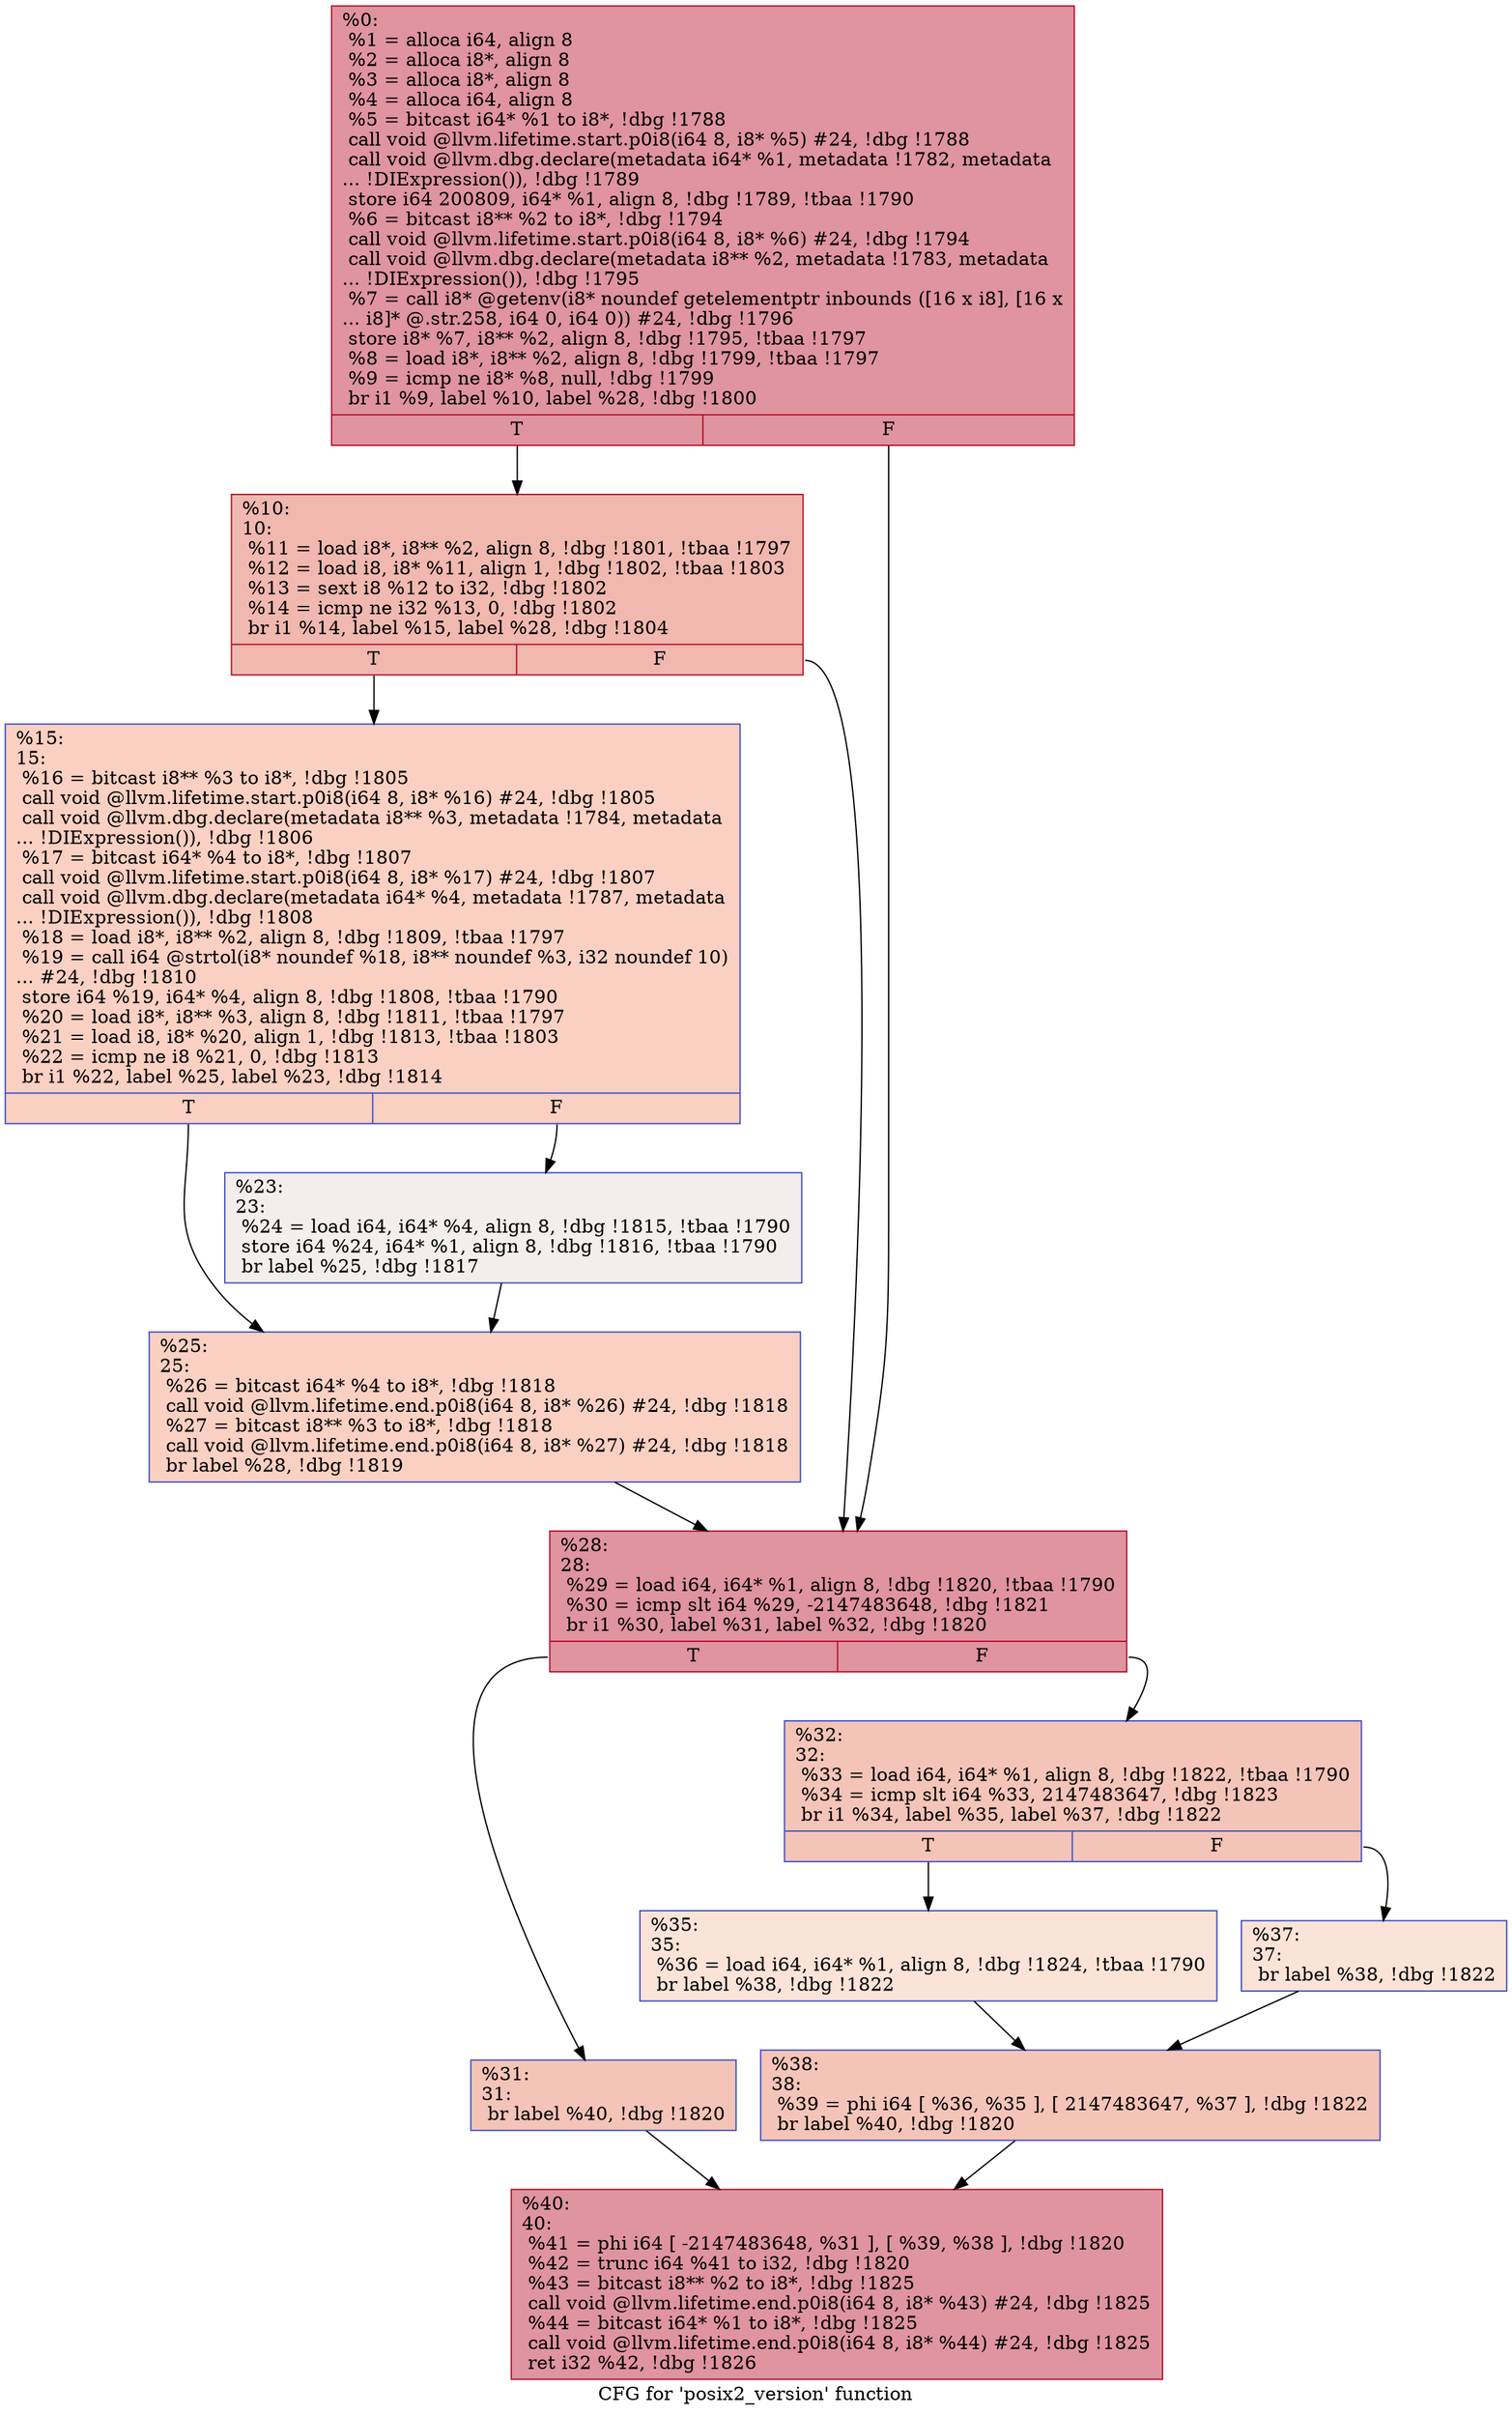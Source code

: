 digraph "CFG for 'posix2_version' function" {
	label="CFG for 'posix2_version' function";

	Node0x2700d40 [shape=record,color="#b70d28ff", style=filled, fillcolor="#b70d2870",label="{%0:\l  %1 = alloca i64, align 8\l  %2 = alloca i8*, align 8\l  %3 = alloca i8*, align 8\l  %4 = alloca i64, align 8\l  %5 = bitcast i64* %1 to i8*, !dbg !1788\l  call void @llvm.lifetime.start.p0i8(i64 8, i8* %5) #24, !dbg !1788\l  call void @llvm.dbg.declare(metadata i64* %1, metadata !1782, metadata\l... !DIExpression()), !dbg !1789\l  store i64 200809, i64* %1, align 8, !dbg !1789, !tbaa !1790\l  %6 = bitcast i8** %2 to i8*, !dbg !1794\l  call void @llvm.lifetime.start.p0i8(i64 8, i8* %6) #24, !dbg !1794\l  call void @llvm.dbg.declare(metadata i8** %2, metadata !1783, metadata\l... !DIExpression()), !dbg !1795\l  %7 = call i8* @getenv(i8* noundef getelementptr inbounds ([16 x i8], [16 x\l... i8]* @.str.258, i64 0, i64 0)) #24, !dbg !1796\l  store i8* %7, i8** %2, align 8, !dbg !1795, !tbaa !1797\l  %8 = load i8*, i8** %2, align 8, !dbg !1799, !tbaa !1797\l  %9 = icmp ne i8* %8, null, !dbg !1799\l  br i1 %9, label %10, label %28, !dbg !1800\l|{<s0>T|<s1>F}}"];
	Node0x2700d40:s0 -> Node0x2700e00;
	Node0x2700d40:s1 -> Node0x2700f40;
	Node0x2700e00 [shape=record,color="#b70d28ff", style=filled, fillcolor="#dc5d4a70",label="{%10:\l10:                                               \l  %11 = load i8*, i8** %2, align 8, !dbg !1801, !tbaa !1797\l  %12 = load i8, i8* %11, align 1, !dbg !1802, !tbaa !1803\l  %13 = sext i8 %12 to i32, !dbg !1802\l  %14 = icmp ne i32 %13, 0, !dbg !1802\l  br i1 %14, label %15, label %28, !dbg !1804\l|{<s0>T|<s1>F}}"];
	Node0x2700e00:s0 -> Node0x2700e50;
	Node0x2700e00:s1 -> Node0x2700f40;
	Node0x2700e50 [shape=record,color="#3d50c3ff", style=filled, fillcolor="#f3947570",label="{%15:\l15:                                               \l  %16 = bitcast i8** %3 to i8*, !dbg !1805\l  call void @llvm.lifetime.start.p0i8(i64 8, i8* %16) #24, !dbg !1805\l  call void @llvm.dbg.declare(metadata i8** %3, metadata !1784, metadata\l... !DIExpression()), !dbg !1806\l  %17 = bitcast i64* %4 to i8*, !dbg !1807\l  call void @llvm.lifetime.start.p0i8(i64 8, i8* %17) #24, !dbg !1807\l  call void @llvm.dbg.declare(metadata i64* %4, metadata !1787, metadata\l... !DIExpression()), !dbg !1808\l  %18 = load i8*, i8** %2, align 8, !dbg !1809, !tbaa !1797\l  %19 = call i64 @strtol(i8* noundef %18, i8** noundef %3, i32 noundef 10)\l... #24, !dbg !1810\l  store i64 %19, i64* %4, align 8, !dbg !1808, !tbaa !1790\l  %20 = load i8*, i8** %3, align 8, !dbg !1811, !tbaa !1797\l  %21 = load i8, i8* %20, align 1, !dbg !1813, !tbaa !1803\l  %22 = icmp ne i8 %21, 0, !dbg !1813\l  br i1 %22, label %25, label %23, !dbg !1814\l|{<s0>T|<s1>F}}"];
	Node0x2700e50:s0 -> Node0x2700ef0;
	Node0x2700e50:s1 -> Node0x2700ea0;
	Node0x2700ea0 [shape=record,color="#3d50c3ff", style=filled, fillcolor="#e3d9d370",label="{%23:\l23:                                               \l  %24 = load i64, i64* %4, align 8, !dbg !1815, !tbaa !1790\l  store i64 %24, i64* %1, align 8, !dbg !1816, !tbaa !1790\l  br label %25, !dbg !1817\l}"];
	Node0x2700ea0 -> Node0x2700ef0;
	Node0x2700ef0 [shape=record,color="#3d50c3ff", style=filled, fillcolor="#f3947570",label="{%25:\l25:                                               \l  %26 = bitcast i64* %4 to i8*, !dbg !1818\l  call void @llvm.lifetime.end.p0i8(i64 8, i8* %26) #24, !dbg !1818\l  %27 = bitcast i8** %3 to i8*, !dbg !1818\l  call void @llvm.lifetime.end.p0i8(i64 8, i8* %27) #24, !dbg !1818\l  br label %28, !dbg !1819\l}"];
	Node0x2700ef0 -> Node0x2700f40;
	Node0x2700f40 [shape=record,color="#b70d28ff", style=filled, fillcolor="#b70d2870",label="{%28:\l28:                                               \l  %29 = load i64, i64* %1, align 8, !dbg !1820, !tbaa !1790\l  %30 = icmp slt i64 %29, -2147483648, !dbg !1821\l  br i1 %30, label %31, label %32, !dbg !1820\l|{<s0>T|<s1>F}}"];
	Node0x2700f40:s0 -> Node0x2700f90;
	Node0x2700f40:s1 -> Node0x2700fe0;
	Node0x2700f90 [shape=record,color="#3d50c3ff", style=filled, fillcolor="#e97a5f70",label="{%31:\l31:                                               \l  br label %40, !dbg !1820\l}"];
	Node0x2700f90 -> Node0x2701120;
	Node0x2700fe0 [shape=record,color="#3d50c3ff", style=filled, fillcolor="#e97a5f70",label="{%32:\l32:                                               \l  %33 = load i64, i64* %1, align 8, !dbg !1822, !tbaa !1790\l  %34 = icmp slt i64 %33, 2147483647, !dbg !1823\l  br i1 %34, label %35, label %37, !dbg !1822\l|{<s0>T|<s1>F}}"];
	Node0x2700fe0:s0 -> Node0x2701030;
	Node0x2700fe0:s1 -> Node0x2701080;
	Node0x2701030 [shape=record,color="#3d50c3ff", style=filled, fillcolor="#f6bfa670",label="{%35:\l35:                                               \l  %36 = load i64, i64* %1, align 8, !dbg !1824, !tbaa !1790\l  br label %38, !dbg !1822\l}"];
	Node0x2701030 -> Node0x27010d0;
	Node0x2701080 [shape=record,color="#3d50c3ff", style=filled, fillcolor="#f6bfa670",label="{%37:\l37:                                               \l  br label %38, !dbg !1822\l}"];
	Node0x2701080 -> Node0x27010d0;
	Node0x27010d0 [shape=record,color="#3d50c3ff", style=filled, fillcolor="#e97a5f70",label="{%38:\l38:                                               \l  %39 = phi i64 [ %36, %35 ], [ 2147483647, %37 ], !dbg !1822\l  br label %40, !dbg !1820\l}"];
	Node0x27010d0 -> Node0x2701120;
	Node0x2701120 [shape=record,color="#b70d28ff", style=filled, fillcolor="#b70d2870",label="{%40:\l40:                                               \l  %41 = phi i64 [ -2147483648, %31 ], [ %39, %38 ], !dbg !1820\l  %42 = trunc i64 %41 to i32, !dbg !1820\l  %43 = bitcast i8** %2 to i8*, !dbg !1825\l  call void @llvm.lifetime.end.p0i8(i64 8, i8* %43) #24, !dbg !1825\l  %44 = bitcast i64* %1 to i8*, !dbg !1825\l  call void @llvm.lifetime.end.p0i8(i64 8, i8* %44) #24, !dbg !1825\l  ret i32 %42, !dbg !1826\l}"];
}

